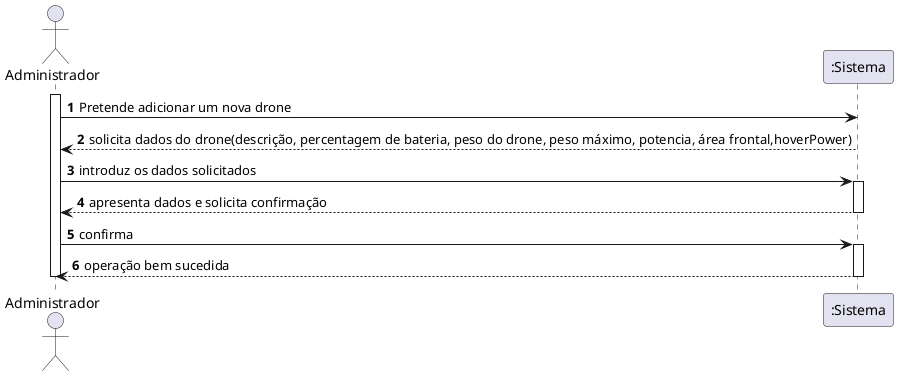 @startuml
autonumber
actor "Administrador" as UNR

activate UNR
UNR -> ":Sistema" : Pretende adicionar um nova drone
":Sistema" --> UNR : solicita dados do drone(descrição, percentagem de bateria, peso do drone, peso máximo, potencia, área frontal,hoverPower)
deactivate ":Sistema"


UNR -> ":Sistema" : introduz os dados solicitados
activate ":Sistema"
":Sistema" --> UNR : apresenta dados e solicita confirmação
deactivate ":Sistema"

UNR -> ":Sistema" : confirma
activate ":Sistema"
":Sistema" --> UNR : operação bem sucedida
deactivate ":Sistema"

deactivate UNR
@enduml
